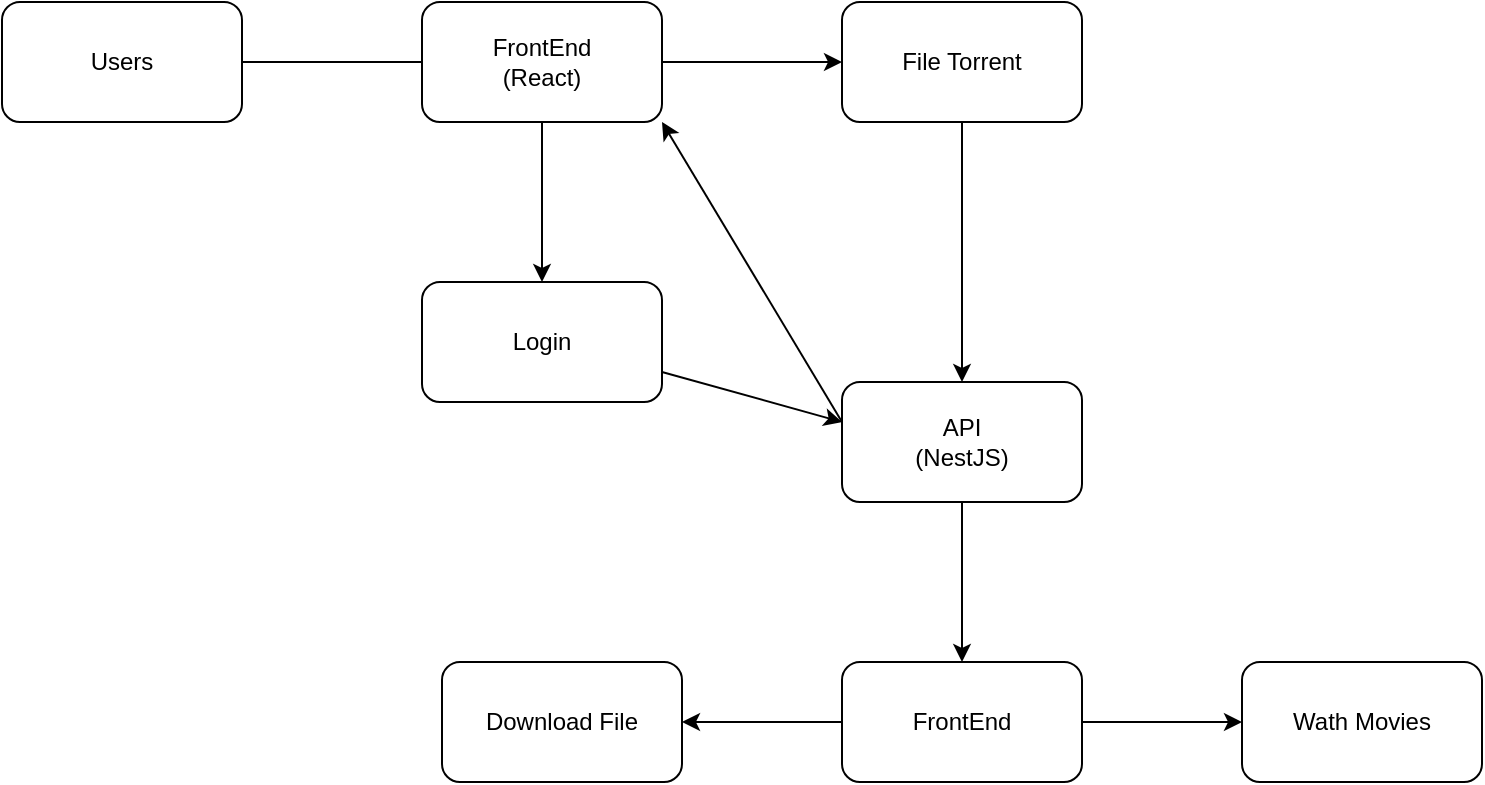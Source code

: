 <mxfile>
    <diagram id="WKLPcv2pGrSK3dB8lEUq" name="Page-1">
        <mxGraphModel dx="1978" dy="603" grid="1" gridSize="10" guides="1" tooltips="1" connect="1" arrows="1" fold="1" page="1" pageScale="1" pageWidth="850" pageHeight="1100" math="0" shadow="0">
            <root>
                <mxCell id="0"/>
                <mxCell id="1" parent="0"/>
                <mxCell id="12" value="" style="edgeStyle=none;html=1;startArrow=none;" parent="1" source="13" target="10" edge="1">
                    <mxGeometry relative="1" as="geometry"/>
                </mxCell>
                <mxCell id="2" value="Users" style="rounded=1;whiteSpace=wrap;html=1;" parent="1" vertex="1">
                    <mxGeometry x="-380" width="120" height="60" as="geometry"/>
                </mxCell>
                <mxCell id="17" style="edgeStyle=none;html=1;entryX=0.5;entryY=0;entryDx=0;entryDy=0;" parent="1" source="4" target="16" edge="1">
                    <mxGeometry relative="1" as="geometry"/>
                </mxCell>
                <mxCell id="21" style="edgeStyle=none;html=1;entryX=1;entryY=1;entryDx=0;entryDy=0;" parent="1" target="13" edge="1">
                    <mxGeometry relative="1" as="geometry">
                        <mxPoint x="40" y="210" as="sourcePoint"/>
                    </mxGeometry>
                </mxCell>
                <mxCell id="4" value="API&lt;br&gt;(NestJS)" style="rounded=1;whiteSpace=wrap;html=1;" parent="1" vertex="1">
                    <mxGeometry x="40" y="190" width="120" height="60" as="geometry"/>
                </mxCell>
                <mxCell id="11" value="" style="edgeStyle=none;html=1;" parent="1" source="10" target="4" edge="1">
                    <mxGeometry relative="1" as="geometry"/>
                </mxCell>
                <mxCell id="10" value="File Torrent" style="rounded=1;whiteSpace=wrap;html=1;" parent="1" vertex="1">
                    <mxGeometry x="40" width="120" height="60" as="geometry"/>
                </mxCell>
                <mxCell id="14" value="" style="edgeStyle=none;html=1;endArrow=none;" parent="1" source="2" target="13" edge="1">
                    <mxGeometry relative="1" as="geometry">
                        <mxPoint y="-10" as="sourcePoint"/>
                        <mxPoint y="170" as="targetPoint"/>
                    </mxGeometry>
                </mxCell>
                <mxCell id="19" value="" style="edgeStyle=none;html=1;" parent="1" source="13" target="18" edge="1">
                    <mxGeometry relative="1" as="geometry"/>
                </mxCell>
                <mxCell id="13" value="FrontEnd&lt;br&gt;(React)" style="rounded=1;whiteSpace=wrap;html=1;" parent="1" vertex="1">
                    <mxGeometry x="-170" width="120" height="60" as="geometry"/>
                </mxCell>
                <mxCell id="23" value="" style="edgeStyle=none;html=1;" edge="1" parent="1" source="16" target="22">
                    <mxGeometry relative="1" as="geometry"/>
                </mxCell>
                <mxCell id="26" value="" style="edgeStyle=none;html=1;" edge="1" parent="1" source="16" target="25">
                    <mxGeometry relative="1" as="geometry"/>
                </mxCell>
                <mxCell id="16" value="FrontEnd" style="rounded=1;whiteSpace=wrap;html=1;" parent="1" vertex="1">
                    <mxGeometry x="40" y="330" width="120" height="60" as="geometry"/>
                </mxCell>
                <mxCell id="20" style="edgeStyle=none;html=1;exitX=1;exitY=0.75;exitDx=0;exitDy=0;" parent="1" source="18" edge="1">
                    <mxGeometry relative="1" as="geometry">
                        <mxPoint x="40" y="210" as="targetPoint"/>
                    </mxGeometry>
                </mxCell>
                <mxCell id="18" value="Login" style="whiteSpace=wrap;html=1;rounded=1;" parent="1" vertex="1">
                    <mxGeometry x="-170" y="140" width="120" height="60" as="geometry"/>
                </mxCell>
                <mxCell id="22" value="Download File" style="whiteSpace=wrap;html=1;rounded=1;" vertex="1" parent="1">
                    <mxGeometry x="-160" y="330" width="120" height="60" as="geometry"/>
                </mxCell>
                <mxCell id="25" value="Wath Movies" style="whiteSpace=wrap;html=1;rounded=1;" vertex="1" parent="1">
                    <mxGeometry x="240" y="330" width="120" height="60" as="geometry"/>
                </mxCell>
            </root>
        </mxGraphModel>
    </diagram>
</mxfile>